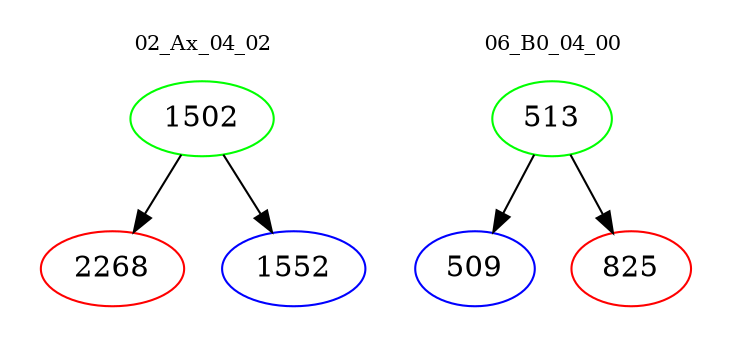 digraph{
subgraph cluster_0 {
color = white
label = "02_Ax_04_02";
fontsize=10;
T0_1502 [label="1502", color="green"]
T0_1502 -> T0_2268 [color="black"]
T0_2268 [label="2268", color="red"]
T0_1502 -> T0_1552 [color="black"]
T0_1552 [label="1552", color="blue"]
}
subgraph cluster_1 {
color = white
label = "06_B0_04_00";
fontsize=10;
T1_513 [label="513", color="green"]
T1_513 -> T1_509 [color="black"]
T1_509 [label="509", color="blue"]
T1_513 -> T1_825 [color="black"]
T1_825 [label="825", color="red"]
}
}
